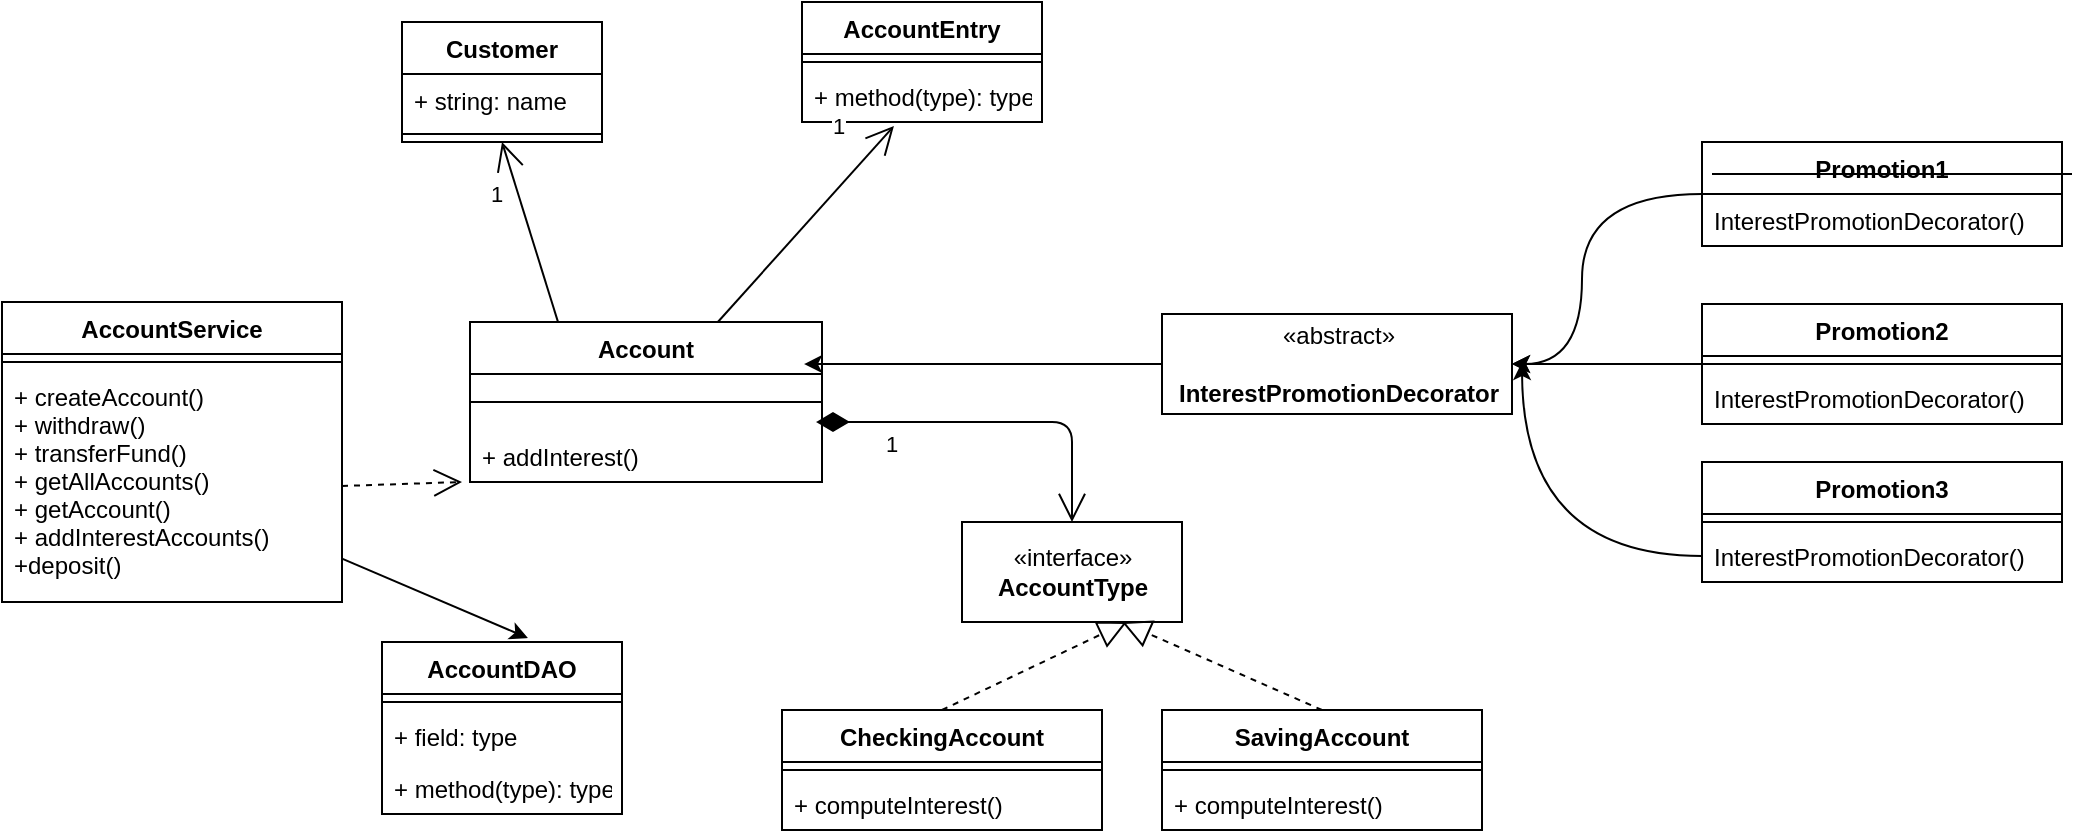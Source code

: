 <mxfile version="14.8.0" type="device" pages="2"><diagram id="994uHnQL-UErG1x1yduU" name="class diagram"><mxGraphModel dx="1426" dy="688" grid="1" gridSize="10" guides="1" tooltips="1" connect="1" arrows="1" fold="1" page="1" pageScale="1" pageWidth="850" pageHeight="1100" math="0" shadow="0"><root><mxCell id="0"/><mxCell id="1" parent="0"/><mxCell id="FL0q1fH81psLs6Cf87QU-4" value="Customer" style="swimlane;fontStyle=1;align=center;verticalAlign=top;childLayout=stackLayout;horizontal=1;startSize=26;horizontalStack=0;resizeParent=1;resizeParentMax=0;resizeLast=0;collapsible=1;marginBottom=0;" parent="1" vertex="1"><mxGeometry x="620" y="120" width="100" height="60" as="geometry"/></mxCell><mxCell id="FL0q1fH81psLs6Cf87QU-5" value="+ string: name" style="text;strokeColor=none;fillColor=none;align=left;verticalAlign=top;spacingLeft=4;spacingRight=4;overflow=hidden;rotatable=0;points=[[0,0.5],[1,0.5]];portConstraint=eastwest;" parent="FL0q1fH81psLs6Cf87QU-4" vertex="1"><mxGeometry y="26" width="100" height="26" as="geometry"/></mxCell><mxCell id="FL0q1fH81psLs6Cf87QU-6" value="" style="line;strokeWidth=1;fillColor=none;align=left;verticalAlign=middle;spacingTop=-1;spacingLeft=3;spacingRight=3;rotatable=0;labelPosition=right;points=[];portConstraint=eastwest;" parent="FL0q1fH81psLs6Cf87QU-4" vertex="1"><mxGeometry y="52" width="100" height="8" as="geometry"/></mxCell><mxCell id="FL0q1fH81psLs6Cf87QU-7" value="AccountEntry&#10;" style="swimlane;fontStyle=1;align=center;verticalAlign=top;childLayout=stackLayout;horizontal=1;startSize=26;horizontalStack=0;resizeParent=1;resizeParentMax=0;resizeLast=0;collapsible=1;marginBottom=0;" parent="1" vertex="1"><mxGeometry x="820" y="110" width="120" height="60" as="geometry"/></mxCell><mxCell id="FL0q1fH81psLs6Cf87QU-8" value="" style="line;strokeWidth=1;fillColor=none;align=left;verticalAlign=middle;spacingTop=-1;spacingLeft=3;spacingRight=3;rotatable=0;labelPosition=right;points=[];portConstraint=eastwest;" parent="FL0q1fH81psLs6Cf87QU-7" vertex="1"><mxGeometry y="26" width="120" height="8" as="geometry"/></mxCell><mxCell id="FL0q1fH81psLs6Cf87QU-9" value="+ method(type): type" style="text;strokeColor=none;fillColor=none;align=left;verticalAlign=top;spacingLeft=4;spacingRight=4;overflow=hidden;rotatable=0;points=[[0,0.5],[1,0.5]];portConstraint=eastwest;" parent="FL0q1fH81psLs6Cf87QU-7" vertex="1"><mxGeometry y="34" width="120" height="26" as="geometry"/></mxCell><mxCell id="FL0q1fH81psLs6Cf87QU-10" value="AccountDAO&#10;" style="swimlane;fontStyle=1;align=center;verticalAlign=top;childLayout=stackLayout;horizontal=1;startSize=26;horizontalStack=0;resizeParent=1;resizeParentMax=0;resizeLast=0;collapsible=1;marginBottom=0;" parent="1" vertex="1"><mxGeometry x="610" y="430" width="120" height="86" as="geometry"/></mxCell><mxCell id="FL0q1fH81psLs6Cf87QU-11" value="" style="line;strokeWidth=1;fillColor=none;align=left;verticalAlign=middle;spacingTop=-1;spacingLeft=3;spacingRight=3;rotatable=0;labelPosition=right;points=[];portConstraint=eastwest;" parent="FL0q1fH81psLs6Cf87QU-10" vertex="1"><mxGeometry y="26" width="120" height="8" as="geometry"/></mxCell><mxCell id="FL0q1fH81psLs6Cf87QU-12" value="+ field: type" style="text;strokeColor=none;fillColor=none;align=left;verticalAlign=top;spacingLeft=4;spacingRight=4;overflow=hidden;rotatable=0;points=[[0,0.5],[1,0.5]];portConstraint=eastwest;" parent="FL0q1fH81psLs6Cf87QU-10" vertex="1"><mxGeometry y="34" width="120" height="26" as="geometry"/></mxCell><mxCell id="FL0q1fH81psLs6Cf87QU-13" value="+ method(type): type" style="text;strokeColor=none;fillColor=none;align=left;verticalAlign=top;spacingLeft=4;spacingRight=4;overflow=hidden;rotatable=0;points=[[0,0.5],[1,0.5]];portConstraint=eastwest;" parent="FL0q1fH81psLs6Cf87QU-10" vertex="1"><mxGeometry y="60" width="120" height="26" as="geometry"/></mxCell><mxCell id="FL0q1fH81psLs6Cf87QU-14" value="AccountService&#10;" style="swimlane;fontStyle=1;align=center;verticalAlign=top;childLayout=stackLayout;horizontal=1;startSize=26;horizontalStack=0;resizeParent=1;resizeParentMax=0;resizeLast=0;collapsible=1;marginBottom=0;" parent="1" vertex="1"><mxGeometry x="420" y="260" width="170" height="150" as="geometry"/></mxCell><mxCell id="FL0q1fH81psLs6Cf87QU-15" value="" style="line;strokeWidth=1;fillColor=none;align=left;verticalAlign=middle;spacingTop=-1;spacingLeft=3;spacingRight=3;rotatable=0;labelPosition=right;points=[];portConstraint=eastwest;" parent="FL0q1fH81psLs6Cf87QU-14" vertex="1"><mxGeometry y="26" width="170" height="8" as="geometry"/></mxCell><mxCell id="FL0q1fH81psLs6Cf87QU-16" value="+ createAccount()&#10;+ withdraw()&#10;+ transferFund()&#10;+ getAllAccounts()&#10;+ getAccount()&#10;+ addInterestAccounts()&#10;+deposit()" style="text;strokeColor=none;fillColor=none;align=left;verticalAlign=top;spacingLeft=4;spacingRight=4;overflow=hidden;rotatable=0;points=[[0,0.5],[1,0.5]];portConstraint=eastwest;" parent="FL0q1fH81psLs6Cf87QU-14" vertex="1"><mxGeometry y="34" width="170" height="116" as="geometry"/></mxCell><mxCell id="FL0q1fH81psLs6Cf87QU-17" value="«interface»&lt;br&gt;&lt;b&gt;AccountType&lt;/b&gt;" style="html=1;fontColor=#000000;" parent="1" vertex="1"><mxGeometry x="900" y="370" width="110" height="50" as="geometry"/></mxCell><mxCell id="FL0q1fH81psLs6Cf87QU-18" value="Account" style="swimlane;fontStyle=1;align=center;verticalAlign=top;childLayout=stackLayout;horizontal=1;startSize=26;horizontalStack=0;resizeParent=1;resizeParentMax=0;resizeLast=0;collapsible=1;marginBottom=0;" parent="1" vertex="1"><mxGeometry x="654" y="270" width="176" height="80" as="geometry"/></mxCell><mxCell id="FL0q1fH81psLs6Cf87QU-20" value="" style="line;strokeWidth=1;fillColor=none;align=left;verticalAlign=middle;spacingTop=-1;spacingLeft=3;spacingRight=3;rotatable=0;labelPosition=right;points=[];portConstraint=eastwest;" parent="FL0q1fH81psLs6Cf87QU-18" vertex="1"><mxGeometry y="26" width="176" height="28" as="geometry"/></mxCell><mxCell id="FL0q1fH81psLs6Cf87QU-21" value="+ addInterest()&#10;" style="text;strokeColor=none;fillColor=none;align=left;verticalAlign=top;spacingLeft=4;spacingRight=4;overflow=hidden;rotatable=0;points=[[0,0.5],[1,0.5]];portConstraint=eastwest;" parent="FL0q1fH81psLs6Cf87QU-18" vertex="1"><mxGeometry y="54" width="176" height="26" as="geometry"/></mxCell><mxCell id="FL0q1fH81psLs6Cf87QU-22" value="1" style="endArrow=open;html=1;endSize=12;startArrow=diamondThin;startSize=14;startFill=1;edgeStyle=orthogonalEdgeStyle;align=left;verticalAlign=bottom;fontColor=#000000;entryX=0.5;entryY=0;entryDx=0;entryDy=0;exitX=0.983;exitY=-0.154;exitDx=0;exitDy=0;exitPerimeter=0;" parent="1" source="FL0q1fH81psLs6Cf87QU-21" target="FL0q1fH81psLs6Cf87QU-17" edge="1"><mxGeometry x="-0.636" y="-20" relative="1" as="geometry"><mxPoint x="730" y="350" as="sourcePoint"/><mxPoint x="730" y="330" as="targetPoint"/><mxPoint as="offset"/></mxGeometry></mxCell><mxCell id="FL0q1fH81psLs6Cf87QU-27" value="" style="endArrow=open;endSize=12;dashed=1;html=1;fontColor=#000000;exitX=1;exitY=0.5;exitDx=0;exitDy=0;" parent="1" source="FL0q1fH81psLs6Cf87QU-16" edge="1"><mxGeometry width="160" relative="1" as="geometry"><mxPoint x="570" y="370" as="sourcePoint"/><mxPoint x="650" y="350" as="targetPoint"/></mxGeometry></mxCell><mxCell id="FL0q1fH81psLs6Cf87QU-28" value="" style="endArrow=open;endFill=1;endSize=12;html=1;fontColor=#000000;exitX=0.25;exitY=0;exitDx=0;exitDy=0;entryX=0.5;entryY=1;entryDx=0;entryDy=0;entryPerimeter=0;" parent="1" source="FL0q1fH81psLs6Cf87QU-18" target="FL0q1fH81psLs6Cf87QU-6" edge="1"><mxGeometry width="160" relative="1" as="geometry"><mxPoint x="570" y="370" as="sourcePoint"/><mxPoint x="730" y="370" as="targetPoint"/></mxGeometry></mxCell><mxCell id="FL0q1fH81psLs6Cf87QU-29" value="1" style="edgeLabel;html=1;align=center;verticalAlign=middle;resizable=0;points=[];fontColor=#000000;" parent="FL0q1fH81psLs6Cf87QU-28" vertex="1" connectable="0"><mxGeometry x="0.48" y="-3" relative="1" as="geometry"><mxPoint x="-13.37" y="3.06" as="offset"/></mxGeometry></mxCell><mxCell id="FL0q1fH81psLs6Cf87QU-30" value="" style="endArrow=open;endFill=1;endSize=12;html=1;fontColor=#000000;entryX=0.383;entryY=1.077;entryDx=0;entryDy=0;entryPerimeter=0;" parent="1" source="FL0q1fH81psLs6Cf87QU-18" target="FL0q1fH81psLs6Cf87QU-9" edge="1"><mxGeometry width="160" relative="1" as="geometry"><mxPoint x="840" y="328" as="sourcePoint"/><mxPoint x="896" y="290.992" as="targetPoint"/></mxGeometry></mxCell><mxCell id="FL0q1fH81psLs6Cf87QU-31" value="1" style="edgeLabel;html=1;align=center;verticalAlign=middle;resizable=0;points=[];fontColor=#000000;" parent="FL0q1fH81psLs6Cf87QU-30" vertex="1" connectable="0"><mxGeometry x="0.653" y="2" relative="1" as="geometry"><mxPoint x="-11.3" y="-15.73" as="offset"/></mxGeometry></mxCell><mxCell id="FL0q1fH81psLs6Cf87QU-32" value="" style="endArrow=block;dashed=1;endFill=0;endSize=12;html=1;fontColor=#000000;exitX=0.5;exitY=0;exitDx=0;exitDy=0;" parent="1" source="FL0q1fH81psLs6Cf87QU-37" edge="1"><mxGeometry width="160" relative="1" as="geometry"><mxPoint x="570" y="440" as="sourcePoint"/><mxPoint x="980" y="420" as="targetPoint"/></mxGeometry></mxCell><mxCell id="FL0q1fH81psLs6Cf87QU-33" value="" style="endArrow=block;dashed=1;endFill=0;endSize=12;html=1;fontColor=#000000;exitX=0.5;exitY=0;exitDx=0;exitDy=0;entryX=0.75;entryY=1;entryDx=0;entryDy=0;" parent="1" source="FL0q1fH81psLs6Cf87QU-34" target="FL0q1fH81psLs6Cf87QU-17" edge="1"><mxGeometry width="160" relative="1" as="geometry"><mxPoint x="610" y="550" as="sourcePoint"/><mxPoint x="707.5" y="510" as="targetPoint"/></mxGeometry></mxCell><mxCell id="FL0q1fH81psLs6Cf87QU-34" value="CheckingAccount" style="swimlane;fontStyle=1;align=center;verticalAlign=top;childLayout=stackLayout;horizontal=1;startSize=26;horizontalStack=0;resizeParent=1;resizeParentMax=0;resizeLast=0;collapsible=1;marginBottom=0;fontColor=#000000;" parent="1" vertex="1"><mxGeometry x="810" y="464" width="160" height="60" as="geometry"/></mxCell><mxCell id="FL0q1fH81psLs6Cf87QU-35" value="" style="line;strokeWidth=1;fillColor=none;align=left;verticalAlign=middle;spacingTop=-1;spacingLeft=3;spacingRight=3;rotatable=0;labelPosition=right;points=[];portConstraint=eastwest;" parent="FL0q1fH81psLs6Cf87QU-34" vertex="1"><mxGeometry y="26" width="160" height="8" as="geometry"/></mxCell><mxCell id="FL0q1fH81psLs6Cf87QU-36" value="+ computeInterest()" style="text;strokeColor=none;fillColor=none;align=left;verticalAlign=top;spacingLeft=4;spacingRight=4;overflow=hidden;rotatable=0;points=[[0,0.5],[1,0.5]];portConstraint=eastwest;" parent="FL0q1fH81psLs6Cf87QU-34" vertex="1"><mxGeometry y="34" width="160" height="26" as="geometry"/></mxCell><mxCell id="FL0q1fH81psLs6Cf87QU-37" value="SavingAccount" style="swimlane;fontStyle=1;align=center;verticalAlign=top;childLayout=stackLayout;horizontal=1;startSize=26;horizontalStack=0;resizeParent=1;resizeParentMax=0;resizeLast=0;collapsible=1;marginBottom=0;fontColor=#000000;" parent="1" vertex="1"><mxGeometry x="1000" y="464" width="160" height="60" as="geometry"/></mxCell><mxCell id="FL0q1fH81psLs6Cf87QU-38" value="" style="line;strokeWidth=1;fillColor=none;align=left;verticalAlign=middle;spacingTop=-1;spacingLeft=3;spacingRight=3;rotatable=0;labelPosition=right;points=[];portConstraint=eastwest;" parent="FL0q1fH81psLs6Cf87QU-37" vertex="1"><mxGeometry y="26" width="160" height="8" as="geometry"/></mxCell><mxCell id="FL0q1fH81psLs6Cf87QU-39" value="+ computeInterest()" style="text;strokeColor=none;fillColor=none;align=left;verticalAlign=top;spacingLeft=4;spacingRight=4;overflow=hidden;rotatable=0;points=[[0,0.5],[1,0.5]];portConstraint=eastwest;" parent="FL0q1fH81psLs6Cf87QU-37" vertex="1"><mxGeometry y="34" width="160" height="26" as="geometry"/></mxCell><mxCell id="j_UOobJ5vclU3NcLI-A0-3" value="" style="endArrow=classic;html=1;entryX=0.608;entryY=-0.023;entryDx=0;entryDy=0;entryPerimeter=0;" parent="1" source="FL0q1fH81psLs6Cf87QU-16" target="FL0q1fH81psLs6Cf87QU-10" edge="1"><mxGeometry width="50" height="50" relative="1" as="geometry"><mxPoint x="450" y="470" as="sourcePoint"/><mxPoint x="500" y="420" as="targetPoint"/></mxGeometry></mxCell><mxCell id="QrDTZbDTVLhWkTl8zK0S-9" style="edgeStyle=orthogonalEdgeStyle;rounded=0;orthogonalLoop=1;jettySize=auto;html=1;exitX=0;exitY=0.5;exitDx=0;exitDy=0;entryX=0.949;entryY=0.263;entryDx=0;entryDy=0;entryPerimeter=0;" edge="1" parent="1" source="QrDTZbDTVLhWkTl8zK0S-4" target="FL0q1fH81psLs6Cf87QU-18"><mxGeometry relative="1" as="geometry"/></mxCell><mxCell id="QrDTZbDTVLhWkTl8zK0S-4" value="«abstract»&lt;br&gt;&lt;br style=&quot;padding: 0px ; margin: 0px ; font-weight: 700&quot;&gt;&lt;span style=&quot;font-weight: 700&quot;&gt;InterestPromotionDecorator&lt;/span&gt;" style="html=1;fontColor=#000000;" vertex="1" parent="1"><mxGeometry x="1000" y="266" width="175" height="50" as="geometry"/></mxCell><mxCell id="QrDTZbDTVLhWkTl8zK0S-14" style="edgeStyle=orthogonalEdgeStyle;rounded=0;orthogonalLoop=1;jettySize=auto;html=1;entryX=1;entryY=0.5;entryDx=0;entryDy=0;curved=1;" edge="1" parent="1" source="QrDTZbDTVLhWkTl8zK0S-11" target="QrDTZbDTVLhWkTl8zK0S-4"><mxGeometry relative="1" as="geometry"><Array as="points"><mxPoint x="1210" y="206"/><mxPoint x="1210" y="291"/></Array></mxGeometry></mxCell><mxCell id="QrDTZbDTVLhWkTl8zK0S-11" value="Promotion1" style="swimlane;fontStyle=1;align=center;verticalAlign=top;childLayout=stackLayout;horizontal=1;startSize=26;horizontalStack=0;resizeParent=1;resizeParentMax=0;resizeLast=0;collapsible=1;marginBottom=0;fontColor=#000000;" vertex="1" parent="1"><mxGeometry x="1270" y="180" width="180" height="52" as="geometry"/></mxCell><mxCell id="QrDTZbDTVLhWkTl8zK0S-13" value="InterestPromotionDecorator()" style="text;strokeColor=none;fillColor=none;align=left;verticalAlign=top;spacingLeft=4;spacingRight=4;overflow=hidden;rotatable=0;points=[[0,0.5],[1,0.5]];portConstraint=eastwest;" vertex="1" parent="QrDTZbDTVLhWkTl8zK0S-11"><mxGeometry y="26" width="180" height="26" as="geometry"/></mxCell><mxCell id="QrDTZbDTVLhWkTl8zK0S-18" value="Promotion3" style="swimlane;fontStyle=1;align=center;verticalAlign=top;childLayout=stackLayout;horizontal=1;startSize=26;horizontalStack=0;resizeParent=1;resizeParentMax=0;resizeLast=0;collapsible=1;marginBottom=0;fontColor=#000000;" vertex="1" parent="1"><mxGeometry x="1270" y="340" width="180" height="60" as="geometry"/></mxCell><mxCell id="QrDTZbDTVLhWkTl8zK0S-19" value="" style="line;strokeWidth=1;fillColor=none;align=left;verticalAlign=middle;spacingTop=-1;spacingLeft=3;spacingRight=3;rotatable=0;labelPosition=right;points=[];portConstraint=eastwest;" vertex="1" parent="QrDTZbDTVLhWkTl8zK0S-18"><mxGeometry y="26" width="180" height="8" as="geometry"/></mxCell><mxCell id="QrDTZbDTVLhWkTl8zK0S-20" value="InterestPromotionDecorator()" style="text;strokeColor=none;fillColor=none;align=left;verticalAlign=top;spacingLeft=4;spacingRight=4;overflow=hidden;rotatable=0;points=[[0,0.5],[1,0.5]];portConstraint=eastwest;" vertex="1" parent="QrDTZbDTVLhWkTl8zK0S-18"><mxGeometry y="34" width="180" height="26" as="geometry"/></mxCell><mxCell id="QrDTZbDTVLhWkTl8zK0S-24" style="edgeStyle=orthogonalEdgeStyle;rounded=0;orthogonalLoop=1;jettySize=auto;html=1;entryX=1;entryY=0.5;entryDx=0;entryDy=0;curved=1;" edge="1" parent="1" source="QrDTZbDTVLhWkTl8zK0S-21" target="QrDTZbDTVLhWkTl8zK0S-4"><mxGeometry relative="1" as="geometry"/></mxCell><mxCell id="QrDTZbDTVLhWkTl8zK0S-21" value="Promotion2" style="swimlane;fontStyle=1;align=center;verticalAlign=top;childLayout=stackLayout;horizontal=1;startSize=26;horizontalStack=0;resizeParent=1;resizeParentMax=0;resizeLast=0;collapsible=1;marginBottom=0;fontColor=#000000;" vertex="1" parent="1"><mxGeometry x="1270" y="261" width="180" height="60" as="geometry"/></mxCell><mxCell id="QrDTZbDTVLhWkTl8zK0S-22" value="" style="line;strokeWidth=1;fillColor=none;align=left;verticalAlign=middle;spacingTop=-1;spacingLeft=3;spacingRight=3;rotatable=0;labelPosition=right;points=[];portConstraint=eastwest;" vertex="1" parent="QrDTZbDTVLhWkTl8zK0S-21"><mxGeometry y="26" width="180" height="8" as="geometry"/></mxCell><mxCell id="QrDTZbDTVLhWkTl8zK0S-23" value="InterestPromotionDecorator()" style="text;strokeColor=none;fillColor=none;align=left;verticalAlign=top;spacingLeft=4;spacingRight=4;overflow=hidden;rotatable=0;points=[[0,0.5],[1,0.5]];portConstraint=eastwest;" vertex="1" parent="QrDTZbDTVLhWkTl8zK0S-21"><mxGeometry y="34" width="180" height="26" as="geometry"/></mxCell><mxCell id="QrDTZbDTVLhWkTl8zK0S-25" style="edgeStyle=orthogonalEdgeStyle;rounded=0;orthogonalLoop=1;jettySize=auto;html=1;curved=1;" edge="1" parent="1" source="QrDTZbDTVLhWkTl8zK0S-20"><mxGeometry relative="1" as="geometry"><mxPoint x="1180" y="290" as="targetPoint"/></mxGeometry></mxCell><mxCell id="QrDTZbDTVLhWkTl8zK0S-12" value="" style="line;strokeWidth=1;fillColor=none;align=left;verticalAlign=middle;spacingTop=-1;spacingLeft=3;spacingRight=3;rotatable=0;labelPosition=right;points=[];portConstraint=eastwest;" vertex="1" parent="1"><mxGeometry x="1275" y="192" width="180" height="8" as="geometry"/></mxCell></root></mxGraphModel></diagram><diagram id="yDmmsyOxKboHmmY9ECbe" name="sequence"><mxGraphModel dx="1426" dy="631" grid="1" gridSize="10" guides="1" tooltips="1" connect="1" arrows="1" fold="1" page="1" pageScale="1" pageWidth="850" pageHeight="1100" math="0" shadow="0"><root><mxCell id="ZJUTQj5Cln3KTnAkTrpC-0"/><mxCell id="ZJUTQj5Cln3KTnAkTrpC-1" parent="ZJUTQj5Cln3KTnAkTrpC-0"/><mxCell id="ZJUTQj5Cln3KTnAkTrpC-2" value="Application" style="shape=umlLifeline;perimeter=lifelinePerimeter;whiteSpace=wrap;html=1;container=1;collapsible=0;recursiveResize=0;outlineConnect=0;fontColor=#000000;" vertex="1" parent="ZJUTQj5Cln3KTnAkTrpC-1"><mxGeometry x="360" y="330" width="100" height="300" as="geometry"/></mxCell><mxCell id="ZJUTQj5Cln3KTnAkTrpC-3" value="AccountService" style="shape=umlLifeline;perimeter=lifelinePerimeter;whiteSpace=wrap;html=1;container=1;collapsible=0;recursiveResize=0;outlineConnect=0;fontColor=#000000;" vertex="1" parent="ZJUTQj5Cln3KTnAkTrpC-1"><mxGeometry x="520" y="330" width="100" height="300" as="geometry"/></mxCell><mxCell id="ZJUTQj5Cln3KTnAkTrpC-4" value="AccountDAO" style="shape=umlLifeline;perimeter=lifelinePerimeter;whiteSpace=wrap;html=1;container=1;collapsible=0;recursiveResize=0;outlineConnect=0;fontColor=#000000;" vertex="1" parent="ZJUTQj5Cln3KTnAkTrpC-1"><mxGeometry x="650" y="330" width="100" height="300" as="geometry"/></mxCell><mxCell id="ZJUTQj5Cln3KTnAkTrpC-5" value="Account" style="shape=umlLifeline;perimeter=lifelinePerimeter;whiteSpace=wrap;html=1;container=1;collapsible=0;recursiveResize=0;outlineConnect=0;fontColor=#000000;" vertex="1" parent="ZJUTQj5Cln3KTnAkTrpC-1"><mxGeometry x="760" y="330" width="100" height="300" as="geometry"/></mxCell><mxCell id="ZJUTQj5Cln3KTnAkTrpC-6" value="AccountType" style="shape=umlLifeline;perimeter=lifelinePerimeter;whiteSpace=wrap;html=1;container=1;collapsible=0;recursiveResize=0;outlineConnect=0;fontColor=#000000;" vertex="1" parent="ZJUTQj5Cln3KTnAkTrpC-1"><mxGeometry x="900" y="330" width="90" height="300" as="geometry"/></mxCell><mxCell id="ZJUTQj5Cln3KTnAkTrpC-7" value="SavingAccount" style="shape=umlLifeline;perimeter=lifelinePerimeter;whiteSpace=wrap;html=1;container=1;collapsible=0;recursiveResize=0;outlineConnect=0;fontColor=#000000;" vertex="1" parent="ZJUTQj5Cln3KTnAkTrpC-1"><mxGeometry x="1100" y="330" width="100" height="300" as="geometry"/></mxCell><mxCell id="ZJUTQj5Cln3KTnAkTrpC-9" value="2. getAccounts()" style="endArrow=open;endFill=1;endSize=12;html=1;fontColor=#000000;" edge="1" parent="ZJUTQj5Cln3KTnAkTrpC-1" source="ZJUTQj5Cln3KTnAkTrpC-3" target="ZJUTQj5Cln3KTnAkTrpC-4"><mxGeometry width="160" relative="1" as="geometry"><mxPoint x="429.5" y="410" as="sourcePoint"/><mxPoint x="599.5" y="410" as="targetPoint"/><Array as="points"><mxPoint x="590" y="420"/></Array></mxGeometry></mxCell><mxCell id="ZJUTQj5Cln3KTnAkTrpC-10" value="3.addInterest()" style="endArrow=open;endFill=1;endSize=12;html=1;fontColor=#000000;" edge="1" parent="ZJUTQj5Cln3KTnAkTrpC-1" target="ZJUTQj5Cln3KTnAkTrpC-5"><mxGeometry width="160" relative="1" as="geometry"><mxPoint x="590" y="470" as="sourcePoint"/><mxPoint x="739.5" y="430" as="targetPoint"/><Array as="points"><mxPoint x="570" y="470"/><mxPoint x="590" y="470"/></Array></mxGeometry></mxCell><mxCell id="ZJUTQj5Cln3KTnAkTrpC-11" value="4. computeInterest()" style="endArrow=open;endFill=1;endSize=12;html=1;fontColor=#000000;" edge="1" parent="ZJUTQj5Cln3KTnAkTrpC-1" source="ZJUTQj5Cln3KTnAkTrpC-5" target="ZJUTQj5Cln3KTnAkTrpC-6"><mxGeometry width="160" relative="1" as="geometry"><mxPoint x="720" y="500" as="sourcePoint"/><mxPoint x="950" y="500" as="targetPoint"/><Array as="points"><mxPoint x="940" y="500"/></Array></mxGeometry></mxCell><mxCell id="ZJUTQj5Cln3KTnAkTrpC-12" value="6. computeInterest()" style="endArrow=open;endFill=1;endSize=12;html=1;fontColor=#000000;" edge="1" parent="ZJUTQj5Cln3KTnAkTrpC-1" source="ZJUTQj5Cln3KTnAkTrpC-6" target="ZJUTQj5Cln3KTnAkTrpC-7"><mxGeometry x="-0.263" y="-10" width="160" relative="1" as="geometry"><mxPoint x="869.5" y="510" as="sourcePoint"/><mxPoint x="999.5" y="510" as="targetPoint"/><Array as="points"><mxPoint x="1080" y="530"/></Array><mxPoint as="offset"/></mxGeometry></mxCell><mxCell id="ZJUTQj5Cln3KTnAkTrpC-13" value="CheckingAccount" style="shape=umlLifeline;perimeter=lifelinePerimeter;whiteSpace=wrap;html=1;container=1;collapsible=0;recursiveResize=0;outlineConnect=0;fontColor=#000000;" vertex="1" parent="ZJUTQj5Cln3KTnAkTrpC-1"><mxGeometry x="1220" y="330" width="100" height="300" as="geometry"/></mxCell><mxCell id="ZJUTQj5Cln3KTnAkTrpC-14" value="7. computeInterest()" style="endArrow=open;endFill=1;endSize=12;html=1;fontColor=#000000;" edge="1" parent="ZJUTQj5Cln3KTnAkTrpC-1" source="ZJUTQj5Cln3KTnAkTrpC-6" target="ZJUTQj5Cln3KTnAkTrpC-13"><mxGeometry width="160" relative="1" as="geometry"><mxPoint x="994.5" y="540" as="sourcePoint"/><mxPoint x="1119.5" y="540" as="targetPoint"/><Array as="points"><mxPoint x="1000" y="570"/><mxPoint x="1050" y="570"/><mxPoint x="1170" y="570"/></Array></mxGeometry></mxCell><mxCell id="uT6gPBPPpN8UwABo9tk6-0" value="" style="endArrow=classic;html=1;" edge="1" parent="ZJUTQj5Cln3KTnAkTrpC-1" source="ZJUTQj5Cln3KTnAkTrpC-2" target="ZJUTQj5Cln3KTnAkTrpC-3"><mxGeometry width="50" height="50" relative="1" as="geometry"><mxPoint x="790" y="470" as="sourcePoint"/><mxPoint x="840" y="420" as="targetPoint"/><Array as="points"><mxPoint x="520" y="390"/></Array></mxGeometry></mxCell><mxCell id="uT6gPBPPpN8UwABo9tk6-1" value="1. AddInterestToAccounts()" style="edgeLabel;html=1;align=center;verticalAlign=middle;resizable=0;points=[];" vertex="1" connectable="0" parent="uT6gPBPPpN8UwABo9tk6-0"><mxGeometry x="-0.072" relative="1" as="geometry"><mxPoint as="offset"/></mxGeometry></mxCell><mxCell id="uT6gPBPPpN8UwABo9tk6-4" value="&lt;p class=&quot;p1&quot; style=&quot;margin: 0px ; font-stretch: normal ; line-height: normal&quot;&gt;&lt;span class=&quot;Apple-converted-space&quot;&gt;&amp;nbsp;&lt;/span&gt;AccountEntry&lt;/p&gt;" style="shape=umlLifeline;perimeter=lifelinePerimeter;whiteSpace=wrap;html=1;container=1;collapsible=0;recursiveResize=0;outlineConnect=0;fontColor=#000000;" vertex="1" parent="ZJUTQj5Cln3KTnAkTrpC-1"><mxGeometry x="1000" y="330" width="90" height="300" as="geometry"/></mxCell><mxCell id="HtUaOajpPpaIJwfINKj1-2" value="5. AccountEntry()" style="endArrow=open;endFill=1;endSize=12;html=1;fontColor=#000000;" edge="1" parent="ZJUTQj5Cln3KTnAkTrpC-1" target="uT6gPBPPpN8UwABo9tk6-4"><mxGeometry x="-0.4" y="-20" width="160" relative="1" as="geometry"><mxPoint x="810" y="510" as="sourcePoint"/><mxPoint x="945" y="510" as="targetPoint"/><Array as="points"><mxPoint x="910" y="510"/><mxPoint x="940.5" y="510"/></Array><mxPoint as="offset"/></mxGeometry></mxCell></root></mxGraphModel></diagram></mxfile>